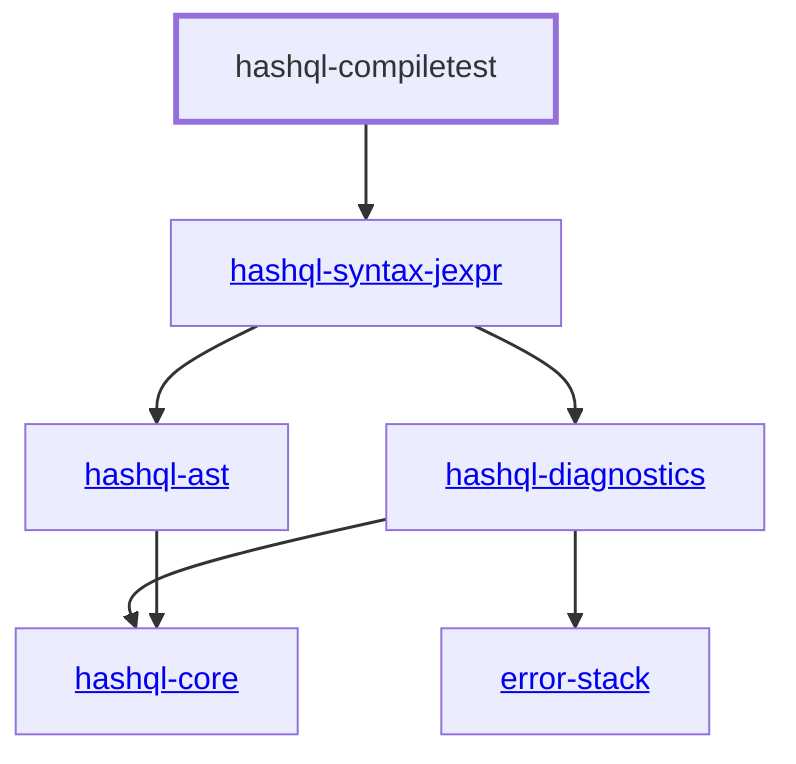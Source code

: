 graph TD
    linkStyle default stroke-width:1.5px
    classDef default stroke-width:1px
    classDef root stroke-width:3px
    classDef dev stroke-width:1px
    classDef build stroke-width:1px
    %% Legend
    %% --> : Normal dependency
    %% -.-> : Dev dependency
    %% ---> : Build dependency
    0[<a href="../hashql_syntax_jexpr/index.html">hashql-syntax-jexpr</a>]
    1[<a href="../error_stack/index.html">error-stack</a>]
    2[<a href="../hashql_ast/index.html">hashql-ast</a>]
    3[hashql-compiletest]
    class 3 root
    4[<a href="../hashql_core/index.html">hashql-core</a>]
    5[<a href="../hashql_diagnostics/index.html">hashql-diagnostics</a>]
    5 --> 4
    0 --> 5
    2 --> 4
    3 --> 0
    5 --> 1
    0 --> 2